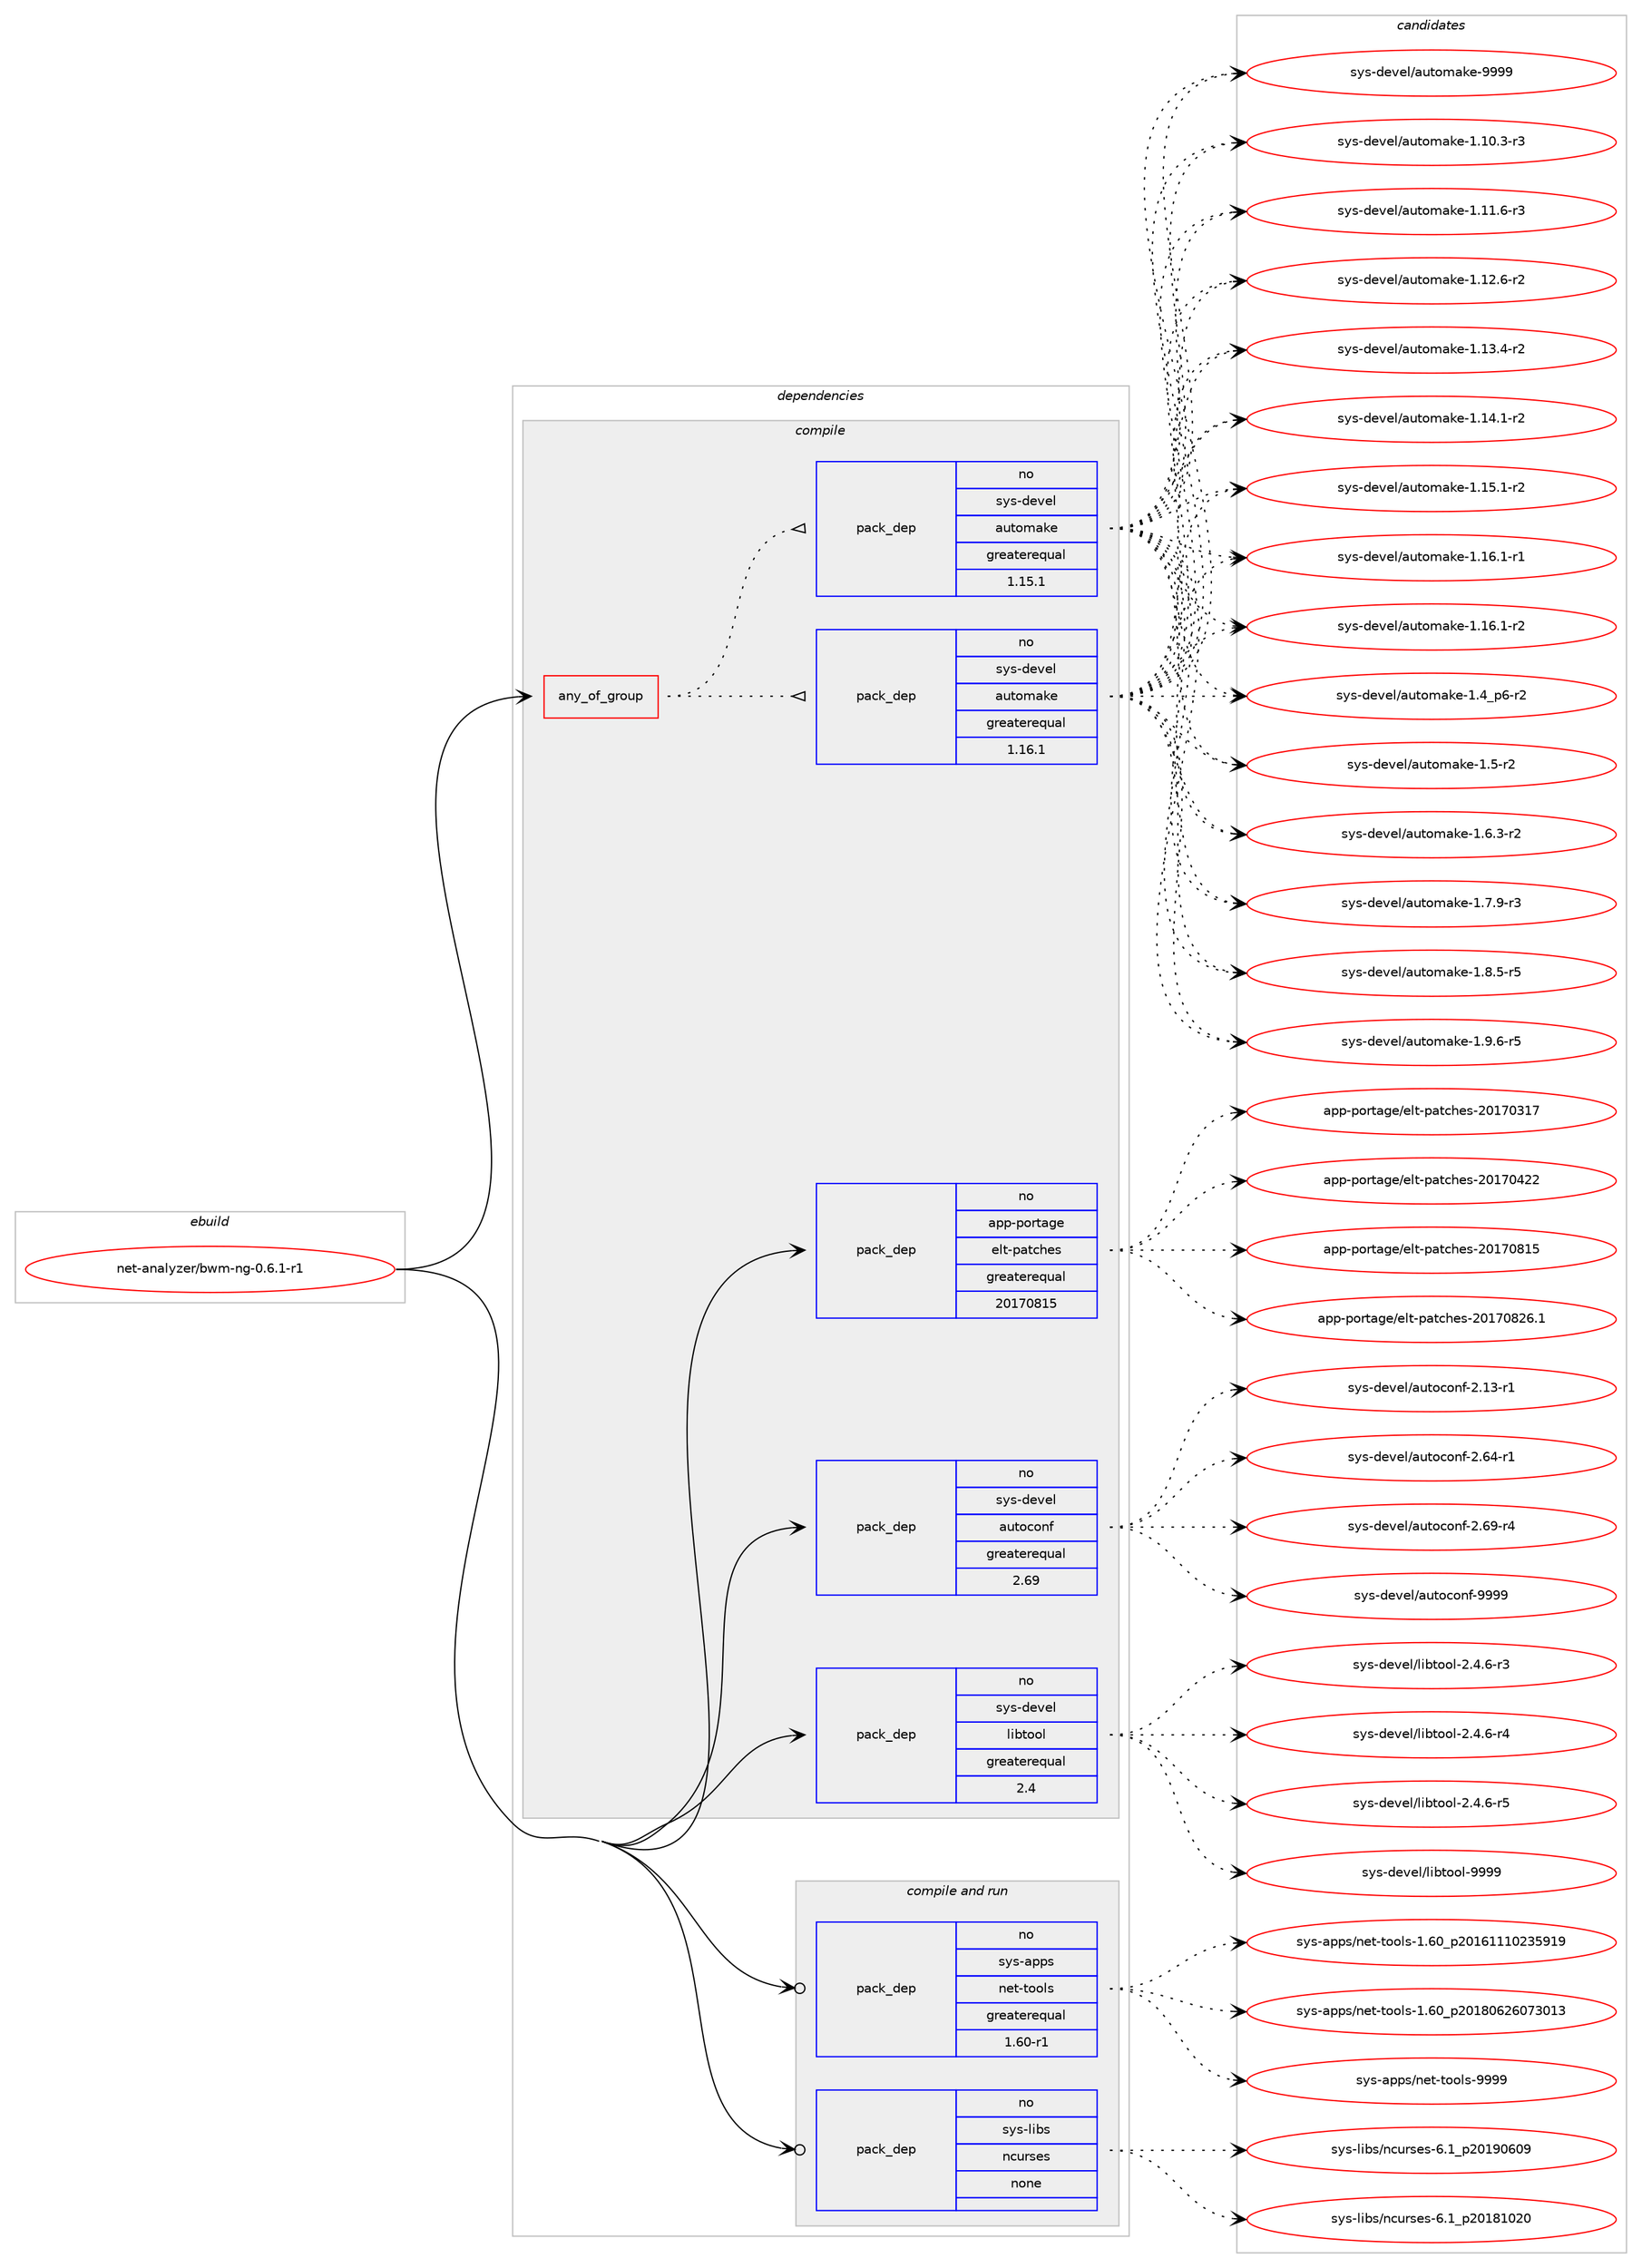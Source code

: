 digraph prolog {

# *************
# Graph options
# *************

newrank=true;
concentrate=true;
compound=true;
graph [rankdir=LR,fontname=Helvetica,fontsize=10,ranksep=1.5];#, ranksep=2.5, nodesep=0.2];
edge  [arrowhead=vee];
node  [fontname=Helvetica,fontsize=10];

# **********
# The ebuild
# **********

subgraph cluster_leftcol {
color=gray;
rank=same;
label=<<i>ebuild</i>>;
id [label="net-analyzer/bwm-ng-0.6.1-r1", color=red, width=4, href="../net-analyzer/bwm-ng-0.6.1-r1.svg"];
}

# ****************
# The dependencies
# ****************

subgraph cluster_midcol {
color=gray;
label=<<i>dependencies</i>>;
subgraph cluster_compile {
fillcolor="#eeeeee";
style=filled;
label=<<i>compile</i>>;
subgraph any13701 {
dependency811834 [label=<<TABLE BORDER="0" CELLBORDER="1" CELLSPACING="0" CELLPADDING="4"><TR><TD CELLPADDING="10">any_of_group</TD></TR></TABLE>>, shape=none, color=red];subgraph pack600127 {
dependency811835 [label=<<TABLE BORDER="0" CELLBORDER="1" CELLSPACING="0" CELLPADDING="4" WIDTH="220"><TR><TD ROWSPAN="6" CELLPADDING="30">pack_dep</TD></TR><TR><TD WIDTH="110">no</TD></TR><TR><TD>sys-devel</TD></TR><TR><TD>automake</TD></TR><TR><TD>greaterequal</TD></TR><TR><TD>1.16.1</TD></TR></TABLE>>, shape=none, color=blue];
}
dependency811834:e -> dependency811835:w [weight=20,style="dotted",arrowhead="oinv"];
subgraph pack600128 {
dependency811836 [label=<<TABLE BORDER="0" CELLBORDER="1" CELLSPACING="0" CELLPADDING="4" WIDTH="220"><TR><TD ROWSPAN="6" CELLPADDING="30">pack_dep</TD></TR><TR><TD WIDTH="110">no</TD></TR><TR><TD>sys-devel</TD></TR><TR><TD>automake</TD></TR><TR><TD>greaterequal</TD></TR><TR><TD>1.15.1</TD></TR></TABLE>>, shape=none, color=blue];
}
dependency811834:e -> dependency811836:w [weight=20,style="dotted",arrowhead="oinv"];
}
id:e -> dependency811834:w [weight=20,style="solid",arrowhead="vee"];
subgraph pack600129 {
dependency811837 [label=<<TABLE BORDER="0" CELLBORDER="1" CELLSPACING="0" CELLPADDING="4" WIDTH="220"><TR><TD ROWSPAN="6" CELLPADDING="30">pack_dep</TD></TR><TR><TD WIDTH="110">no</TD></TR><TR><TD>app-portage</TD></TR><TR><TD>elt-patches</TD></TR><TR><TD>greaterequal</TD></TR><TR><TD>20170815</TD></TR></TABLE>>, shape=none, color=blue];
}
id:e -> dependency811837:w [weight=20,style="solid",arrowhead="vee"];
subgraph pack600130 {
dependency811838 [label=<<TABLE BORDER="0" CELLBORDER="1" CELLSPACING="0" CELLPADDING="4" WIDTH="220"><TR><TD ROWSPAN="6" CELLPADDING="30">pack_dep</TD></TR><TR><TD WIDTH="110">no</TD></TR><TR><TD>sys-devel</TD></TR><TR><TD>autoconf</TD></TR><TR><TD>greaterequal</TD></TR><TR><TD>2.69</TD></TR></TABLE>>, shape=none, color=blue];
}
id:e -> dependency811838:w [weight=20,style="solid",arrowhead="vee"];
subgraph pack600131 {
dependency811839 [label=<<TABLE BORDER="0" CELLBORDER="1" CELLSPACING="0" CELLPADDING="4" WIDTH="220"><TR><TD ROWSPAN="6" CELLPADDING="30">pack_dep</TD></TR><TR><TD WIDTH="110">no</TD></TR><TR><TD>sys-devel</TD></TR><TR><TD>libtool</TD></TR><TR><TD>greaterequal</TD></TR><TR><TD>2.4</TD></TR></TABLE>>, shape=none, color=blue];
}
id:e -> dependency811839:w [weight=20,style="solid",arrowhead="vee"];
}
subgraph cluster_compileandrun {
fillcolor="#eeeeee";
style=filled;
label=<<i>compile and run</i>>;
subgraph pack600132 {
dependency811840 [label=<<TABLE BORDER="0" CELLBORDER="1" CELLSPACING="0" CELLPADDING="4" WIDTH="220"><TR><TD ROWSPAN="6" CELLPADDING="30">pack_dep</TD></TR><TR><TD WIDTH="110">no</TD></TR><TR><TD>sys-apps</TD></TR><TR><TD>net-tools</TD></TR><TR><TD>greaterequal</TD></TR><TR><TD>1.60-r1</TD></TR></TABLE>>, shape=none, color=blue];
}
id:e -> dependency811840:w [weight=20,style="solid",arrowhead="odotvee"];
subgraph pack600133 {
dependency811841 [label=<<TABLE BORDER="0" CELLBORDER="1" CELLSPACING="0" CELLPADDING="4" WIDTH="220"><TR><TD ROWSPAN="6" CELLPADDING="30">pack_dep</TD></TR><TR><TD WIDTH="110">no</TD></TR><TR><TD>sys-libs</TD></TR><TR><TD>ncurses</TD></TR><TR><TD>none</TD></TR><TR><TD></TD></TR></TABLE>>, shape=none, color=blue];
}
id:e -> dependency811841:w [weight=20,style="solid",arrowhead="odotvee"];
}
subgraph cluster_run {
fillcolor="#eeeeee";
style=filled;
label=<<i>run</i>>;
}
}

# **************
# The candidates
# **************

subgraph cluster_choices {
rank=same;
color=gray;
label=<<i>candidates</i>>;

subgraph choice600127 {
color=black;
nodesep=1;
choice11512111545100101118101108479711711611110997107101454946494846514511451 [label="sys-devel/automake-1.10.3-r3", color=red, width=4,href="../sys-devel/automake-1.10.3-r3.svg"];
choice11512111545100101118101108479711711611110997107101454946494946544511451 [label="sys-devel/automake-1.11.6-r3", color=red, width=4,href="../sys-devel/automake-1.11.6-r3.svg"];
choice11512111545100101118101108479711711611110997107101454946495046544511450 [label="sys-devel/automake-1.12.6-r2", color=red, width=4,href="../sys-devel/automake-1.12.6-r2.svg"];
choice11512111545100101118101108479711711611110997107101454946495146524511450 [label="sys-devel/automake-1.13.4-r2", color=red, width=4,href="../sys-devel/automake-1.13.4-r2.svg"];
choice11512111545100101118101108479711711611110997107101454946495246494511450 [label="sys-devel/automake-1.14.1-r2", color=red, width=4,href="../sys-devel/automake-1.14.1-r2.svg"];
choice11512111545100101118101108479711711611110997107101454946495346494511450 [label="sys-devel/automake-1.15.1-r2", color=red, width=4,href="../sys-devel/automake-1.15.1-r2.svg"];
choice11512111545100101118101108479711711611110997107101454946495446494511449 [label="sys-devel/automake-1.16.1-r1", color=red, width=4,href="../sys-devel/automake-1.16.1-r1.svg"];
choice11512111545100101118101108479711711611110997107101454946495446494511450 [label="sys-devel/automake-1.16.1-r2", color=red, width=4,href="../sys-devel/automake-1.16.1-r2.svg"];
choice115121115451001011181011084797117116111109971071014549465295112544511450 [label="sys-devel/automake-1.4_p6-r2", color=red, width=4,href="../sys-devel/automake-1.4_p6-r2.svg"];
choice11512111545100101118101108479711711611110997107101454946534511450 [label="sys-devel/automake-1.5-r2", color=red, width=4,href="../sys-devel/automake-1.5-r2.svg"];
choice115121115451001011181011084797117116111109971071014549465446514511450 [label="sys-devel/automake-1.6.3-r2", color=red, width=4,href="../sys-devel/automake-1.6.3-r2.svg"];
choice115121115451001011181011084797117116111109971071014549465546574511451 [label="sys-devel/automake-1.7.9-r3", color=red, width=4,href="../sys-devel/automake-1.7.9-r3.svg"];
choice115121115451001011181011084797117116111109971071014549465646534511453 [label="sys-devel/automake-1.8.5-r5", color=red, width=4,href="../sys-devel/automake-1.8.5-r5.svg"];
choice115121115451001011181011084797117116111109971071014549465746544511453 [label="sys-devel/automake-1.9.6-r5", color=red, width=4,href="../sys-devel/automake-1.9.6-r5.svg"];
choice115121115451001011181011084797117116111109971071014557575757 [label="sys-devel/automake-9999", color=red, width=4,href="../sys-devel/automake-9999.svg"];
dependency811835:e -> choice11512111545100101118101108479711711611110997107101454946494846514511451:w [style=dotted,weight="100"];
dependency811835:e -> choice11512111545100101118101108479711711611110997107101454946494946544511451:w [style=dotted,weight="100"];
dependency811835:e -> choice11512111545100101118101108479711711611110997107101454946495046544511450:w [style=dotted,weight="100"];
dependency811835:e -> choice11512111545100101118101108479711711611110997107101454946495146524511450:w [style=dotted,weight="100"];
dependency811835:e -> choice11512111545100101118101108479711711611110997107101454946495246494511450:w [style=dotted,weight="100"];
dependency811835:e -> choice11512111545100101118101108479711711611110997107101454946495346494511450:w [style=dotted,weight="100"];
dependency811835:e -> choice11512111545100101118101108479711711611110997107101454946495446494511449:w [style=dotted,weight="100"];
dependency811835:e -> choice11512111545100101118101108479711711611110997107101454946495446494511450:w [style=dotted,weight="100"];
dependency811835:e -> choice115121115451001011181011084797117116111109971071014549465295112544511450:w [style=dotted,weight="100"];
dependency811835:e -> choice11512111545100101118101108479711711611110997107101454946534511450:w [style=dotted,weight="100"];
dependency811835:e -> choice115121115451001011181011084797117116111109971071014549465446514511450:w [style=dotted,weight="100"];
dependency811835:e -> choice115121115451001011181011084797117116111109971071014549465546574511451:w [style=dotted,weight="100"];
dependency811835:e -> choice115121115451001011181011084797117116111109971071014549465646534511453:w [style=dotted,weight="100"];
dependency811835:e -> choice115121115451001011181011084797117116111109971071014549465746544511453:w [style=dotted,weight="100"];
dependency811835:e -> choice115121115451001011181011084797117116111109971071014557575757:w [style=dotted,weight="100"];
}
subgraph choice600128 {
color=black;
nodesep=1;
choice11512111545100101118101108479711711611110997107101454946494846514511451 [label="sys-devel/automake-1.10.3-r3", color=red, width=4,href="../sys-devel/automake-1.10.3-r3.svg"];
choice11512111545100101118101108479711711611110997107101454946494946544511451 [label="sys-devel/automake-1.11.6-r3", color=red, width=4,href="../sys-devel/automake-1.11.6-r3.svg"];
choice11512111545100101118101108479711711611110997107101454946495046544511450 [label="sys-devel/automake-1.12.6-r2", color=red, width=4,href="../sys-devel/automake-1.12.6-r2.svg"];
choice11512111545100101118101108479711711611110997107101454946495146524511450 [label="sys-devel/automake-1.13.4-r2", color=red, width=4,href="../sys-devel/automake-1.13.4-r2.svg"];
choice11512111545100101118101108479711711611110997107101454946495246494511450 [label="sys-devel/automake-1.14.1-r2", color=red, width=4,href="../sys-devel/automake-1.14.1-r2.svg"];
choice11512111545100101118101108479711711611110997107101454946495346494511450 [label="sys-devel/automake-1.15.1-r2", color=red, width=4,href="../sys-devel/automake-1.15.1-r2.svg"];
choice11512111545100101118101108479711711611110997107101454946495446494511449 [label="sys-devel/automake-1.16.1-r1", color=red, width=4,href="../sys-devel/automake-1.16.1-r1.svg"];
choice11512111545100101118101108479711711611110997107101454946495446494511450 [label="sys-devel/automake-1.16.1-r2", color=red, width=4,href="../sys-devel/automake-1.16.1-r2.svg"];
choice115121115451001011181011084797117116111109971071014549465295112544511450 [label="sys-devel/automake-1.4_p6-r2", color=red, width=4,href="../sys-devel/automake-1.4_p6-r2.svg"];
choice11512111545100101118101108479711711611110997107101454946534511450 [label="sys-devel/automake-1.5-r2", color=red, width=4,href="../sys-devel/automake-1.5-r2.svg"];
choice115121115451001011181011084797117116111109971071014549465446514511450 [label="sys-devel/automake-1.6.3-r2", color=red, width=4,href="../sys-devel/automake-1.6.3-r2.svg"];
choice115121115451001011181011084797117116111109971071014549465546574511451 [label="sys-devel/automake-1.7.9-r3", color=red, width=4,href="../sys-devel/automake-1.7.9-r3.svg"];
choice115121115451001011181011084797117116111109971071014549465646534511453 [label="sys-devel/automake-1.8.5-r5", color=red, width=4,href="../sys-devel/automake-1.8.5-r5.svg"];
choice115121115451001011181011084797117116111109971071014549465746544511453 [label="sys-devel/automake-1.9.6-r5", color=red, width=4,href="../sys-devel/automake-1.9.6-r5.svg"];
choice115121115451001011181011084797117116111109971071014557575757 [label="sys-devel/automake-9999", color=red, width=4,href="../sys-devel/automake-9999.svg"];
dependency811836:e -> choice11512111545100101118101108479711711611110997107101454946494846514511451:w [style=dotted,weight="100"];
dependency811836:e -> choice11512111545100101118101108479711711611110997107101454946494946544511451:w [style=dotted,weight="100"];
dependency811836:e -> choice11512111545100101118101108479711711611110997107101454946495046544511450:w [style=dotted,weight="100"];
dependency811836:e -> choice11512111545100101118101108479711711611110997107101454946495146524511450:w [style=dotted,weight="100"];
dependency811836:e -> choice11512111545100101118101108479711711611110997107101454946495246494511450:w [style=dotted,weight="100"];
dependency811836:e -> choice11512111545100101118101108479711711611110997107101454946495346494511450:w [style=dotted,weight="100"];
dependency811836:e -> choice11512111545100101118101108479711711611110997107101454946495446494511449:w [style=dotted,weight="100"];
dependency811836:e -> choice11512111545100101118101108479711711611110997107101454946495446494511450:w [style=dotted,weight="100"];
dependency811836:e -> choice115121115451001011181011084797117116111109971071014549465295112544511450:w [style=dotted,weight="100"];
dependency811836:e -> choice11512111545100101118101108479711711611110997107101454946534511450:w [style=dotted,weight="100"];
dependency811836:e -> choice115121115451001011181011084797117116111109971071014549465446514511450:w [style=dotted,weight="100"];
dependency811836:e -> choice115121115451001011181011084797117116111109971071014549465546574511451:w [style=dotted,weight="100"];
dependency811836:e -> choice115121115451001011181011084797117116111109971071014549465646534511453:w [style=dotted,weight="100"];
dependency811836:e -> choice115121115451001011181011084797117116111109971071014549465746544511453:w [style=dotted,weight="100"];
dependency811836:e -> choice115121115451001011181011084797117116111109971071014557575757:w [style=dotted,weight="100"];
}
subgraph choice600129 {
color=black;
nodesep=1;
choice97112112451121111141169710310147101108116451129711699104101115455048495548514955 [label="app-portage/elt-patches-20170317", color=red, width=4,href="../app-portage/elt-patches-20170317.svg"];
choice97112112451121111141169710310147101108116451129711699104101115455048495548525050 [label="app-portage/elt-patches-20170422", color=red, width=4,href="../app-portage/elt-patches-20170422.svg"];
choice97112112451121111141169710310147101108116451129711699104101115455048495548564953 [label="app-portage/elt-patches-20170815", color=red, width=4,href="../app-portage/elt-patches-20170815.svg"];
choice971121124511211111411697103101471011081164511297116991041011154550484955485650544649 [label="app-portage/elt-patches-20170826.1", color=red, width=4,href="../app-portage/elt-patches-20170826.1.svg"];
dependency811837:e -> choice97112112451121111141169710310147101108116451129711699104101115455048495548514955:w [style=dotted,weight="100"];
dependency811837:e -> choice97112112451121111141169710310147101108116451129711699104101115455048495548525050:w [style=dotted,weight="100"];
dependency811837:e -> choice97112112451121111141169710310147101108116451129711699104101115455048495548564953:w [style=dotted,weight="100"];
dependency811837:e -> choice971121124511211111411697103101471011081164511297116991041011154550484955485650544649:w [style=dotted,weight="100"];
}
subgraph choice600130 {
color=black;
nodesep=1;
choice1151211154510010111810110847971171161119911111010245504649514511449 [label="sys-devel/autoconf-2.13-r1", color=red, width=4,href="../sys-devel/autoconf-2.13-r1.svg"];
choice1151211154510010111810110847971171161119911111010245504654524511449 [label="sys-devel/autoconf-2.64-r1", color=red, width=4,href="../sys-devel/autoconf-2.64-r1.svg"];
choice1151211154510010111810110847971171161119911111010245504654574511452 [label="sys-devel/autoconf-2.69-r4", color=red, width=4,href="../sys-devel/autoconf-2.69-r4.svg"];
choice115121115451001011181011084797117116111991111101024557575757 [label="sys-devel/autoconf-9999", color=red, width=4,href="../sys-devel/autoconf-9999.svg"];
dependency811838:e -> choice1151211154510010111810110847971171161119911111010245504649514511449:w [style=dotted,weight="100"];
dependency811838:e -> choice1151211154510010111810110847971171161119911111010245504654524511449:w [style=dotted,weight="100"];
dependency811838:e -> choice1151211154510010111810110847971171161119911111010245504654574511452:w [style=dotted,weight="100"];
dependency811838:e -> choice115121115451001011181011084797117116111991111101024557575757:w [style=dotted,weight="100"];
}
subgraph choice600131 {
color=black;
nodesep=1;
choice1151211154510010111810110847108105981161111111084550465246544511451 [label="sys-devel/libtool-2.4.6-r3", color=red, width=4,href="../sys-devel/libtool-2.4.6-r3.svg"];
choice1151211154510010111810110847108105981161111111084550465246544511452 [label="sys-devel/libtool-2.4.6-r4", color=red, width=4,href="../sys-devel/libtool-2.4.6-r4.svg"];
choice1151211154510010111810110847108105981161111111084550465246544511453 [label="sys-devel/libtool-2.4.6-r5", color=red, width=4,href="../sys-devel/libtool-2.4.6-r5.svg"];
choice1151211154510010111810110847108105981161111111084557575757 [label="sys-devel/libtool-9999", color=red, width=4,href="../sys-devel/libtool-9999.svg"];
dependency811839:e -> choice1151211154510010111810110847108105981161111111084550465246544511451:w [style=dotted,weight="100"];
dependency811839:e -> choice1151211154510010111810110847108105981161111111084550465246544511452:w [style=dotted,weight="100"];
dependency811839:e -> choice1151211154510010111810110847108105981161111111084550465246544511453:w [style=dotted,weight="100"];
dependency811839:e -> choice1151211154510010111810110847108105981161111111084557575757:w [style=dotted,weight="100"];
}
subgraph choice600132 {
color=black;
nodesep=1;
choice115121115459711211211547110101116451161111111081154549465448951125048495449494948505153574957 [label="sys-apps/net-tools-1.60_p20161110235919", color=red, width=4,href="../sys-apps/net-tools-1.60_p20161110235919.svg"];
choice115121115459711211211547110101116451161111111081154549465448951125048495648545054485551484951 [label="sys-apps/net-tools-1.60_p20180626073013", color=red, width=4,href="../sys-apps/net-tools-1.60_p20180626073013.svg"];
choice115121115459711211211547110101116451161111111081154557575757 [label="sys-apps/net-tools-9999", color=red, width=4,href="../sys-apps/net-tools-9999.svg"];
dependency811840:e -> choice115121115459711211211547110101116451161111111081154549465448951125048495449494948505153574957:w [style=dotted,weight="100"];
dependency811840:e -> choice115121115459711211211547110101116451161111111081154549465448951125048495648545054485551484951:w [style=dotted,weight="100"];
dependency811840:e -> choice115121115459711211211547110101116451161111111081154557575757:w [style=dotted,weight="100"];
}
subgraph choice600133 {
color=black;
nodesep=1;
choice1151211154510810598115471109911711411510111545544649951125048495649485048 [label="sys-libs/ncurses-6.1_p20181020", color=red, width=4,href="../sys-libs/ncurses-6.1_p20181020.svg"];
choice1151211154510810598115471109911711411510111545544649951125048495748544857 [label="sys-libs/ncurses-6.1_p20190609", color=red, width=4,href="../sys-libs/ncurses-6.1_p20190609.svg"];
dependency811841:e -> choice1151211154510810598115471109911711411510111545544649951125048495649485048:w [style=dotted,weight="100"];
dependency811841:e -> choice1151211154510810598115471109911711411510111545544649951125048495748544857:w [style=dotted,weight="100"];
}
}

}
